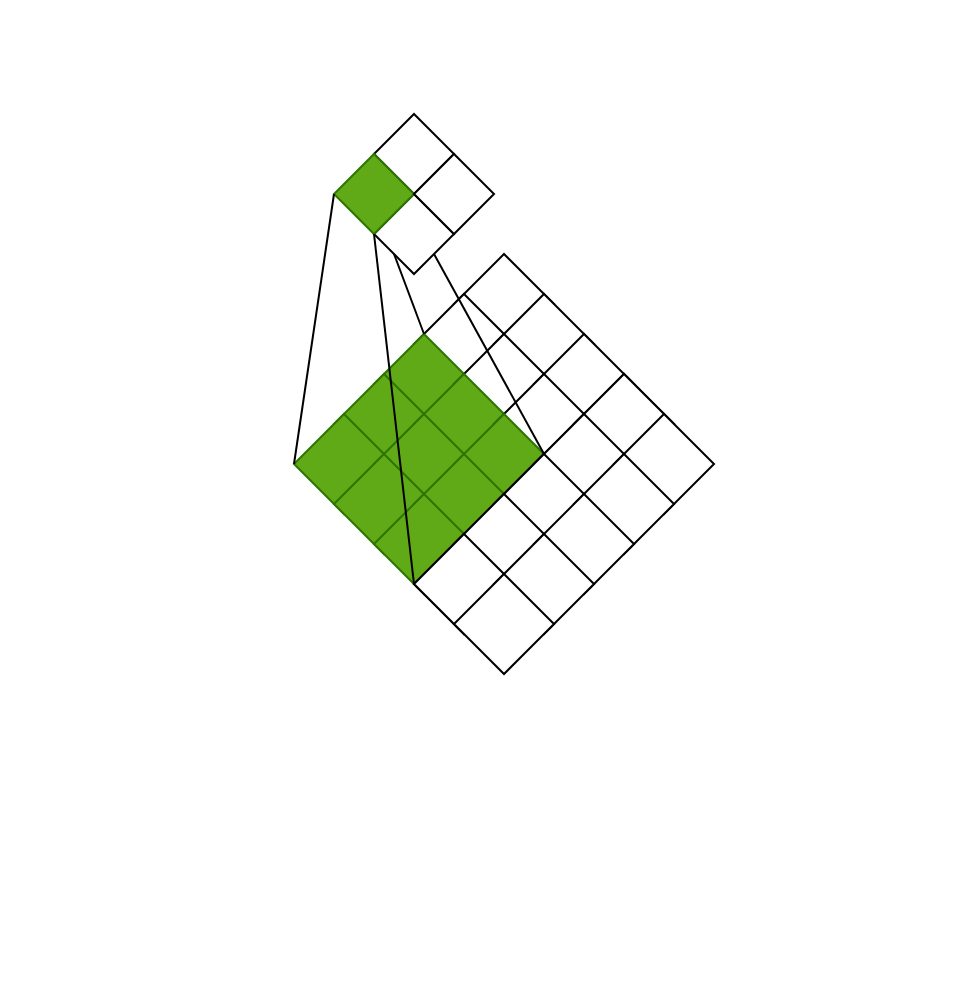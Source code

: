 <mxfile version="14.1.8" type="github">
  <diagram id="pWRSaCMweluWEHG15Mob" name="第 1 页">
    <mxGraphModel dx="1492" dy="1486" grid="1" gridSize="10" guides="1" tooltips="1" connect="1" arrows="1" fold="1" page="1" pageScale="1" pageWidth="827" pageHeight="1169" background="none" math="0" shadow="0">
      <root>
        <mxCell id="0" />
        <mxCell id="1" parent="0" />
        <mxCell id="ipf5p0z7watSqCB14Waq-57" style="edgeStyle=orthogonalEdgeStyle;rounded=1;orthogonalLoop=1;jettySize=auto;html=1;exitX=0.5;exitY=1;exitDx=0;exitDy=0;entryX=0.628;entryY=1.007;entryDx=0;entryDy=0;entryPerimeter=0;strokeColor=none;" parent="1" edge="1">
          <mxGeometry relative="1" as="geometry">
            <mxPoint x="470" y="470" as="sourcePoint" />
            <mxPoint x="471.4" y="50.14" as="targetPoint" />
            <Array as="points">
              <mxPoint x="470" y="-10" />
              <mxPoint y="-10" />
              <mxPoint y="380" />
              <mxPoint x="471" y="380" />
            </Array>
          </mxGeometry>
        </mxCell>
        <mxCell id="MHLeArbjAZv4dwWYcliC-82" value="" style="group" vertex="1" connectable="0" parent="1">
          <mxGeometry x="140" y="110" width="210" height="210" as="geometry" />
        </mxCell>
        <mxCell id="MHLeArbjAZv4dwWYcliC-75" value="" style="rhombus;whiteSpace=wrap;html=1;direction=south;" vertex="1" parent="MHLeArbjAZv4dwWYcliC-82">
          <mxGeometry x="80" width="50" height="50" as="geometry" />
        </mxCell>
        <mxCell id="MHLeArbjAZv4dwWYcliC-76" value="" style="rhombus;whiteSpace=wrap;html=1;" vertex="1" parent="MHLeArbjAZv4dwWYcliC-82">
          <mxGeometry x="60" y="20" width="50" height="50" as="geometry" />
        </mxCell>
        <mxCell id="MHLeArbjAZv4dwWYcliC-78" value="" style="rhombus;whiteSpace=wrap;html=1;fillColor=#60a917;strokeColor=#2D7600;fontColor=#ffffff;" vertex="1" parent="MHLeArbjAZv4dwWYcliC-82">
          <mxGeometry x="40" y="40" width="50" height="50" as="geometry" />
        </mxCell>
        <mxCell id="MHLeArbjAZv4dwWYcliC-79" value="" style="rhombus;whiteSpace=wrap;html=1;fillColor=#60a917;strokeColor=#2D7600;fontColor=#ffffff;" vertex="1" parent="MHLeArbjAZv4dwWYcliC-82">
          <mxGeometry x="20" y="60" width="50" height="50" as="geometry" />
        </mxCell>
        <mxCell id="MHLeArbjAZv4dwWYcliC-80" value="" style="rhombus;whiteSpace=wrap;html=1;fillColor=#60a917;strokeColor=#2D7600;fontColor=#ffffff;" vertex="1" parent="MHLeArbjAZv4dwWYcliC-82">
          <mxGeometry y="80" width="50" height="50" as="geometry" />
        </mxCell>
        <mxCell id="MHLeArbjAZv4dwWYcliC-87" value="" style="rhombus;whiteSpace=wrap;html=1;" vertex="1" parent="MHLeArbjAZv4dwWYcliC-82">
          <mxGeometry x="100" y="20" width="50" height="50" as="geometry" />
        </mxCell>
        <mxCell id="MHLeArbjAZv4dwWYcliC-88" value="" style="rhombus;whiteSpace=wrap;html=1;" vertex="1" parent="MHLeArbjAZv4dwWYcliC-82">
          <mxGeometry x="80" y="40" width="50" height="50" as="geometry" />
        </mxCell>
        <mxCell id="MHLeArbjAZv4dwWYcliC-89" value="" style="rhombus;whiteSpace=wrap;html=1;fillColor=#60a917;strokeColor=#2D7600;fontColor=#ffffff;" vertex="1" parent="MHLeArbjAZv4dwWYcliC-82">
          <mxGeometry x="60" y="60" width="50" height="50" as="geometry" />
        </mxCell>
        <mxCell id="MHLeArbjAZv4dwWYcliC-90" value="" style="rhombus;whiteSpace=wrap;html=1;fillColor=#60a917;strokeColor=#2D7600;fontColor=#ffffff;" vertex="1" parent="MHLeArbjAZv4dwWYcliC-82">
          <mxGeometry x="40" y="80" width="50" height="50" as="geometry" />
        </mxCell>
        <mxCell id="MHLeArbjAZv4dwWYcliC-91" value="" style="rhombus;whiteSpace=wrap;html=1;fillColor=#60a917;strokeColor=#2D7600;fontColor=#ffffff;" vertex="1" parent="MHLeArbjAZv4dwWYcliC-82">
          <mxGeometry x="20" y="100" width="50" height="50" as="geometry" />
        </mxCell>
        <mxCell id="MHLeArbjAZv4dwWYcliC-92" value="" style="group" vertex="1" connectable="0" parent="MHLeArbjAZv4dwWYcliC-82">
          <mxGeometry x="40" y="40" width="170" height="170" as="geometry" />
        </mxCell>
        <mxCell id="MHLeArbjAZv4dwWYcliC-93" value="" style="rhombus;whiteSpace=wrap;html=1;direction=south;" vertex="1" parent="MHLeArbjAZv4dwWYcliC-92">
          <mxGeometry x="80" width="50" height="50" as="geometry" />
        </mxCell>
        <mxCell id="MHLeArbjAZv4dwWYcliC-94" value="" style="rhombus;whiteSpace=wrap;html=1;" vertex="1" parent="MHLeArbjAZv4dwWYcliC-92">
          <mxGeometry x="60" y="20" width="50" height="50" as="geometry" />
        </mxCell>
        <mxCell id="MHLeArbjAZv4dwWYcliC-95" value="" style="rhombus;whiteSpace=wrap;html=1;fillColor=#60a917;strokeColor=#2D7600;fontColor=#ffffff;" vertex="1" parent="MHLeArbjAZv4dwWYcliC-92">
          <mxGeometry x="40" y="40" width="50" height="50" as="geometry" />
        </mxCell>
        <mxCell id="MHLeArbjAZv4dwWYcliC-96" value="" style="rhombus;whiteSpace=wrap;html=1;fillColor=#60a917;strokeColor=#2D7600;fontColor=#ffffff;" vertex="1" parent="MHLeArbjAZv4dwWYcliC-92">
          <mxGeometry x="20" y="60" width="50" height="50" as="geometry" />
        </mxCell>
        <mxCell id="MHLeArbjAZv4dwWYcliC-97" value="" style="rhombus;whiteSpace=wrap;html=1;fillColor=#60a917;strokeColor=#2D7600;fontColor=#ffffff;" vertex="1" parent="MHLeArbjAZv4dwWYcliC-92">
          <mxGeometry y="80" width="50" height="50" as="geometry" />
        </mxCell>
        <mxCell id="MHLeArbjAZv4dwWYcliC-98" value="" style="rhombus;whiteSpace=wrap;html=1;" vertex="1" parent="MHLeArbjAZv4dwWYcliC-92">
          <mxGeometry x="100" y="20" width="50" height="50" as="geometry" />
        </mxCell>
        <mxCell id="MHLeArbjAZv4dwWYcliC-99" value="" style="rhombus;whiteSpace=wrap;html=1;" vertex="1" parent="MHLeArbjAZv4dwWYcliC-92">
          <mxGeometry x="80" y="40" width="50" height="50" as="geometry" />
        </mxCell>
        <mxCell id="MHLeArbjAZv4dwWYcliC-100" value="" style="rhombus;whiteSpace=wrap;html=1;" vertex="1" parent="MHLeArbjAZv4dwWYcliC-92">
          <mxGeometry x="60" y="60" width="50" height="50" as="geometry" />
        </mxCell>
        <mxCell id="MHLeArbjAZv4dwWYcliC-101" value="" style="rhombus;whiteSpace=wrap;html=1;" vertex="1" parent="MHLeArbjAZv4dwWYcliC-92">
          <mxGeometry x="40" y="80" width="50" height="50" as="geometry" />
        </mxCell>
        <mxCell id="MHLeArbjAZv4dwWYcliC-102" value="" style="rhombus;whiteSpace=wrap;html=1;" vertex="1" parent="MHLeArbjAZv4dwWYcliC-92">
          <mxGeometry x="20" y="100" width="50" height="50" as="geometry" />
        </mxCell>
        <mxCell id="MHLeArbjAZv4dwWYcliC-104" value="" style="group" vertex="1" connectable="0" parent="MHLeArbjAZv4dwWYcliC-92">
          <mxGeometry x="20" y="20" width="150" height="150" as="geometry" />
        </mxCell>
        <mxCell id="MHLeArbjAZv4dwWYcliC-105" value="" style="rhombus;whiteSpace=wrap;html=1;direction=south;" vertex="1" parent="MHLeArbjAZv4dwWYcliC-104">
          <mxGeometry x="80" width="50" height="50" as="geometry" />
        </mxCell>
        <mxCell id="MHLeArbjAZv4dwWYcliC-106" value="" style="rhombus;whiteSpace=wrap;html=1;" vertex="1" parent="MHLeArbjAZv4dwWYcliC-104">
          <mxGeometry x="60" y="20" width="50" height="50" as="geometry" />
        </mxCell>
        <mxCell id="MHLeArbjAZv4dwWYcliC-107" value="" style="rhombus;whiteSpace=wrap;html=1;" vertex="1" parent="MHLeArbjAZv4dwWYcliC-104">
          <mxGeometry x="40" y="40" width="50" height="50" as="geometry" />
        </mxCell>
        <mxCell id="MHLeArbjAZv4dwWYcliC-108" value="" style="rhombus;whiteSpace=wrap;html=1;" vertex="1" parent="MHLeArbjAZv4dwWYcliC-104">
          <mxGeometry x="20" y="60" width="50" height="50" as="geometry" />
        </mxCell>
        <mxCell id="MHLeArbjAZv4dwWYcliC-109" value="" style="rhombus;whiteSpace=wrap;html=1;" vertex="1" parent="MHLeArbjAZv4dwWYcliC-104">
          <mxGeometry y="80" width="50" height="50" as="geometry" />
        </mxCell>
        <mxCell id="MHLeArbjAZv4dwWYcliC-110" value="" style="rhombus;whiteSpace=wrap;html=1;" vertex="1" parent="MHLeArbjAZv4dwWYcliC-104">
          <mxGeometry x="100" y="20" width="50" height="50" as="geometry" />
        </mxCell>
        <mxCell id="MHLeArbjAZv4dwWYcliC-111" value="" style="rhombus;whiteSpace=wrap;html=1;" vertex="1" parent="MHLeArbjAZv4dwWYcliC-104">
          <mxGeometry x="80" y="40" width="50" height="50" as="geometry" />
        </mxCell>
        <mxCell id="MHLeArbjAZv4dwWYcliC-112" value="" style="rhombus;whiteSpace=wrap;html=1;" vertex="1" parent="MHLeArbjAZv4dwWYcliC-104">
          <mxGeometry x="60" y="60" width="50" height="50" as="geometry" />
        </mxCell>
        <mxCell id="MHLeArbjAZv4dwWYcliC-113" value="" style="rhombus;whiteSpace=wrap;html=1;" vertex="1" parent="MHLeArbjAZv4dwWYcliC-104">
          <mxGeometry x="40" y="80" width="50" height="50" as="geometry" />
        </mxCell>
        <mxCell id="MHLeArbjAZv4dwWYcliC-114" value="" style="rhombus;whiteSpace=wrap;html=1;" vertex="1" parent="MHLeArbjAZv4dwWYcliC-104">
          <mxGeometry x="20" y="100" width="50" height="50" as="geometry" />
        </mxCell>
        <mxCell id="MHLeArbjAZv4dwWYcliC-119" value="" style="rhombus;whiteSpace=wrap;html=1;" vertex="1" parent="1">
          <mxGeometry x="180" y="80" width="40" height="40" as="geometry" />
        </mxCell>
        <mxCell id="MHLeArbjAZv4dwWYcliC-121" value="" style="rhombus;whiteSpace=wrap;html=1;" vertex="1" parent="1">
          <mxGeometry x="180" y="40" width="40" height="40" as="geometry" />
        </mxCell>
        <mxCell id="MHLeArbjAZv4dwWYcliC-122" value="" style="rhombus;whiteSpace=wrap;html=1;fillColor=#60a917;strokeColor=#2D7600;fontColor=#ffffff;" vertex="1" parent="1">
          <mxGeometry x="160" y="60" width="40" height="40" as="geometry" />
        </mxCell>
        <mxCell id="MHLeArbjAZv4dwWYcliC-120" value="" style="rhombus;whiteSpace=wrap;html=1;" vertex="1" parent="1">
          <mxGeometry x="200" y="60" width="40" height="40" as="geometry" />
        </mxCell>
        <mxCell id="MHLeArbjAZv4dwWYcliC-143" value="" style="endArrow=none;html=1;exitX=1;exitY=1;exitDx=0;exitDy=0;entryX=0.5;entryY=0;entryDx=0;entryDy=0;" edge="1" parent="1" source="MHLeArbjAZv4dwWYcliC-119" target="MHLeArbjAZv4dwWYcliC-107">
          <mxGeometry width="50" height="50" relative="1" as="geometry">
            <mxPoint x="300" y="220" as="sourcePoint" />
            <mxPoint x="350" y="170" as="targetPoint" />
          </mxGeometry>
        </mxCell>
        <mxCell id="MHLeArbjAZv4dwWYcliC-144" value="" style="endArrow=none;html=1;exitX=0;exitY=1;exitDx=0;exitDy=0;entryX=0.5;entryY=0;entryDx=0;entryDy=0;" edge="1" parent="1" source="MHLeArbjAZv4dwWYcliC-119" target="MHLeArbjAZv4dwWYcliC-78">
          <mxGeometry width="50" height="50" relative="1" as="geometry">
            <mxPoint x="300" y="220" as="sourcePoint" />
            <mxPoint x="350" y="170" as="targetPoint" />
          </mxGeometry>
        </mxCell>
        <mxCell id="MHLeArbjAZv4dwWYcliC-145" value="" style="endArrow=none;html=1;exitX=0.5;exitY=1;exitDx=0;exitDy=0;entryX=0;entryY=0.5;entryDx=0;entryDy=0;" edge="1" parent="1" source="MHLeArbjAZv4dwWYcliC-122" target="MHLeArbjAZv4dwWYcliC-109">
          <mxGeometry width="50" height="50" relative="1" as="geometry">
            <mxPoint x="300" y="220" as="sourcePoint" />
            <mxPoint x="350" y="170" as="targetPoint" />
          </mxGeometry>
        </mxCell>
        <mxCell id="MHLeArbjAZv4dwWYcliC-146" value="" style="endArrow=none;html=1;exitX=0;exitY=0.5;exitDx=0;exitDy=0;entryX=0;entryY=0.5;entryDx=0;entryDy=0;" edge="1" parent="1" source="MHLeArbjAZv4dwWYcliC-122" target="MHLeArbjAZv4dwWYcliC-80">
          <mxGeometry width="50" height="50" relative="1" as="geometry">
            <mxPoint x="300" y="220" as="sourcePoint" />
            <mxPoint x="350" y="170" as="targetPoint" />
          </mxGeometry>
        </mxCell>
      </root>
    </mxGraphModel>
  </diagram>
</mxfile>
